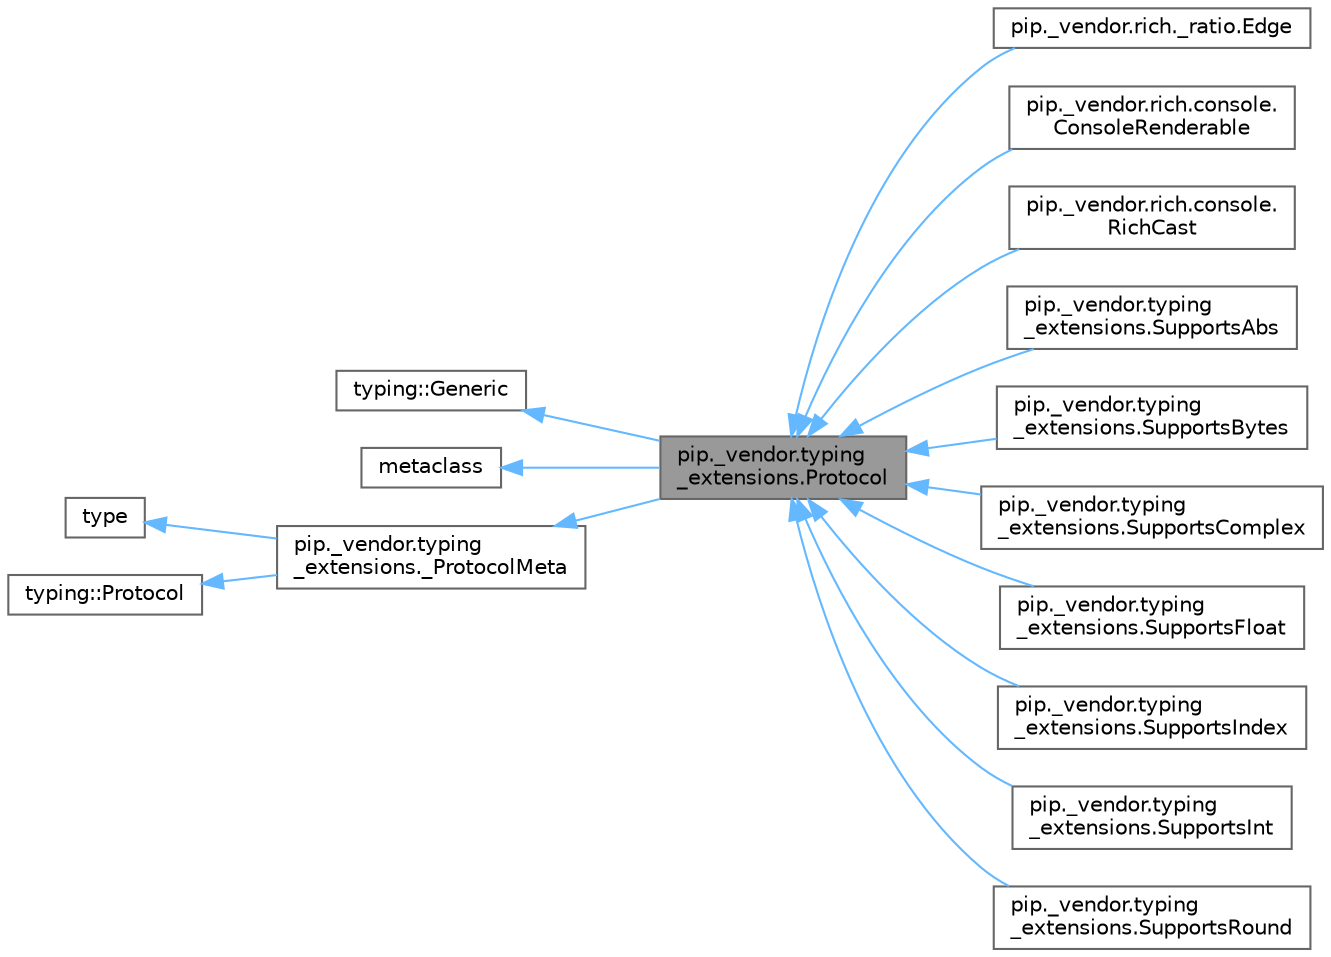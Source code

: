 digraph "pip._vendor.typing_extensions.Protocol"
{
 // LATEX_PDF_SIZE
  bgcolor="transparent";
  edge [fontname=Helvetica,fontsize=10,labelfontname=Helvetica,labelfontsize=10];
  node [fontname=Helvetica,fontsize=10,shape=box,height=0.2,width=0.4];
  rankdir="LR";
  Node1 [id="Node000001",label="pip._vendor.typing\l_extensions.Protocol",height=0.2,width=0.4,color="gray40", fillcolor="grey60", style="filled", fontcolor="black",tooltip=" "];
  Node2 -> Node1 [id="edge16_Node000001_Node000002",dir="back",color="steelblue1",style="solid",tooltip=" "];
  Node2 [id="Node000002",label="typing::Generic",height=0.2,width=0.4,color="gray40", fillcolor="white", style="filled",tooltip=" "];
  Node3 -> Node1 [id="edge17_Node000001_Node000003",dir="back",color="steelblue1",style="solid",tooltip=" "];
  Node3 [id="Node000003",label="metaclass",height=0.2,width=0.4,color="gray40", fillcolor="white", style="filled",tooltip=" "];
  Node4 -> Node1 [id="edge18_Node000001_Node000004",dir="back",color="steelblue1",style="solid",tooltip=" "];
  Node4 [id="Node000004",label="pip._vendor.typing\l_extensions._ProtocolMeta",height=0.2,width=0.4,color="gray40", fillcolor="white", style="filled",URL="$classpip_1_1__vendor_1_1typing__extensions_1_1__ProtocolMeta.html",tooltip=" "];
  Node5 -> Node4 [id="edge19_Node000004_Node000005",dir="back",color="steelblue1",style="solid",tooltip=" "];
  Node5 [id="Node000005",label="type",height=0.2,width=0.4,color="gray40", fillcolor="white", style="filled",tooltip=" "];
  Node6 -> Node4 [id="edge20_Node000004_Node000006",dir="back",color="steelblue1",style="solid",tooltip=" "];
  Node6 [id="Node000006",label="typing::Protocol",height=0.2,width=0.4,color="gray40", fillcolor="white", style="filled",tooltip=" "];
  Node1 -> Node7 [id="edge21_Node000001_Node000007",dir="back",color="steelblue1",style="solid",tooltip=" "];
  Node7 [id="Node000007",label="pip._vendor.rich._ratio.Edge",height=0.2,width=0.4,color="gray40", fillcolor="white", style="filled",URL="$classpip_1_1__vendor_1_1rich_1_1__ratio_1_1Edge.html",tooltip=" "];
  Node1 -> Node8 [id="edge22_Node000001_Node000008",dir="back",color="steelblue1",style="solid",tooltip=" "];
  Node8 [id="Node000008",label="pip._vendor.rich.console.\lConsoleRenderable",height=0.2,width=0.4,color="gray40", fillcolor="white", style="filled",URL="$classpip_1_1__vendor_1_1rich_1_1console_1_1ConsoleRenderable.html",tooltip=" "];
  Node1 -> Node9 [id="edge23_Node000001_Node000009",dir="back",color="steelblue1",style="solid",tooltip=" "];
  Node9 [id="Node000009",label="pip._vendor.rich.console.\lRichCast",height=0.2,width=0.4,color="gray40", fillcolor="white", style="filled",URL="$classpip_1_1__vendor_1_1rich_1_1console_1_1RichCast.html",tooltip=" "];
  Node1 -> Node10 [id="edge24_Node000001_Node000010",dir="back",color="steelblue1",style="solid",tooltip=" "];
  Node10 [id="Node000010",label="pip._vendor.typing\l_extensions.SupportsAbs",height=0.2,width=0.4,color="gray40", fillcolor="white", style="filled",URL="$classpip_1_1__vendor_1_1typing__extensions_1_1SupportsAbs.html",tooltip=" "];
  Node1 -> Node11 [id="edge25_Node000001_Node000011",dir="back",color="steelblue1",style="solid",tooltip=" "];
  Node11 [id="Node000011",label="pip._vendor.typing\l_extensions.SupportsBytes",height=0.2,width=0.4,color="gray40", fillcolor="white", style="filled",URL="$classpip_1_1__vendor_1_1typing__extensions_1_1SupportsBytes.html",tooltip=" "];
  Node1 -> Node12 [id="edge26_Node000001_Node000012",dir="back",color="steelblue1",style="solid",tooltip=" "];
  Node12 [id="Node000012",label="pip._vendor.typing\l_extensions.SupportsComplex",height=0.2,width=0.4,color="gray40", fillcolor="white", style="filled",URL="$classpip_1_1__vendor_1_1typing__extensions_1_1SupportsComplex.html",tooltip=" "];
  Node1 -> Node13 [id="edge27_Node000001_Node000013",dir="back",color="steelblue1",style="solid",tooltip=" "];
  Node13 [id="Node000013",label="pip._vendor.typing\l_extensions.SupportsFloat",height=0.2,width=0.4,color="gray40", fillcolor="white", style="filled",URL="$classpip_1_1__vendor_1_1typing__extensions_1_1SupportsFloat.html",tooltip=" "];
  Node1 -> Node14 [id="edge28_Node000001_Node000014",dir="back",color="steelblue1",style="solid",tooltip=" "];
  Node14 [id="Node000014",label="pip._vendor.typing\l_extensions.SupportsIndex",height=0.2,width=0.4,color="gray40", fillcolor="white", style="filled",URL="$classpip_1_1__vendor_1_1typing__extensions_1_1SupportsIndex.html",tooltip=" "];
  Node1 -> Node15 [id="edge29_Node000001_Node000015",dir="back",color="steelblue1",style="solid",tooltip=" "];
  Node15 [id="Node000015",label="pip._vendor.typing\l_extensions.SupportsInt",height=0.2,width=0.4,color="gray40", fillcolor="white", style="filled",URL="$classpip_1_1__vendor_1_1typing__extensions_1_1SupportsInt.html",tooltip=" "];
  Node1 -> Node16 [id="edge30_Node000001_Node000016",dir="back",color="steelblue1",style="solid",tooltip=" "];
  Node16 [id="Node000016",label="pip._vendor.typing\l_extensions.SupportsRound",height=0.2,width=0.4,color="gray40", fillcolor="white", style="filled",URL="$classpip_1_1__vendor_1_1typing__extensions_1_1SupportsRound.html",tooltip=" "];
}
